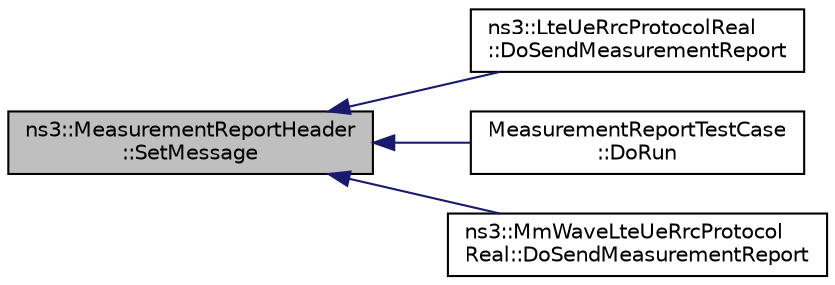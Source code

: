 digraph "ns3::MeasurementReportHeader::SetMessage"
{
  edge [fontname="Helvetica",fontsize="10",labelfontname="Helvetica",labelfontsize="10"];
  node [fontname="Helvetica",fontsize="10",shape=record];
  rankdir="LR";
  Node1 [label="ns3::MeasurementReportHeader\l::SetMessage",height=0.2,width=0.4,color="black", fillcolor="grey75", style="filled", fontcolor="black"];
  Node1 -> Node2 [dir="back",color="midnightblue",fontsize="10",style="solid"];
  Node2 [label="ns3::LteUeRrcProtocolReal\l::DoSendMeasurementReport",height=0.2,width=0.4,color="black", fillcolor="white", style="filled",URL="$df/d48/classns3_1_1LteUeRrcProtocolReal.html#ac41ee20df1ad7487e5567e42af85a240"];
  Node1 -> Node3 [dir="back",color="midnightblue",fontsize="10",style="solid"];
  Node3 [label="MeasurementReportTestCase\l::DoRun",height=0.2,width=0.4,color="black", fillcolor="white", style="filled",URL="$db/dbd/classMeasurementReportTestCase.html#adcfdbf787e4820120911329dd17b34df",tooltip="Implementation to actually run this TestCase. "];
  Node1 -> Node4 [dir="back",color="midnightblue",fontsize="10",style="solid"];
  Node4 [label="ns3::MmWaveLteUeRrcProtocol\lReal::DoSendMeasurementReport",height=0.2,width=0.4,color="black", fillcolor="white", style="filled",URL="$df/d69/classns3_1_1MmWaveLteUeRrcProtocolReal.html#a6b106b803fabfb284ec0b20c01be0a40"];
}
